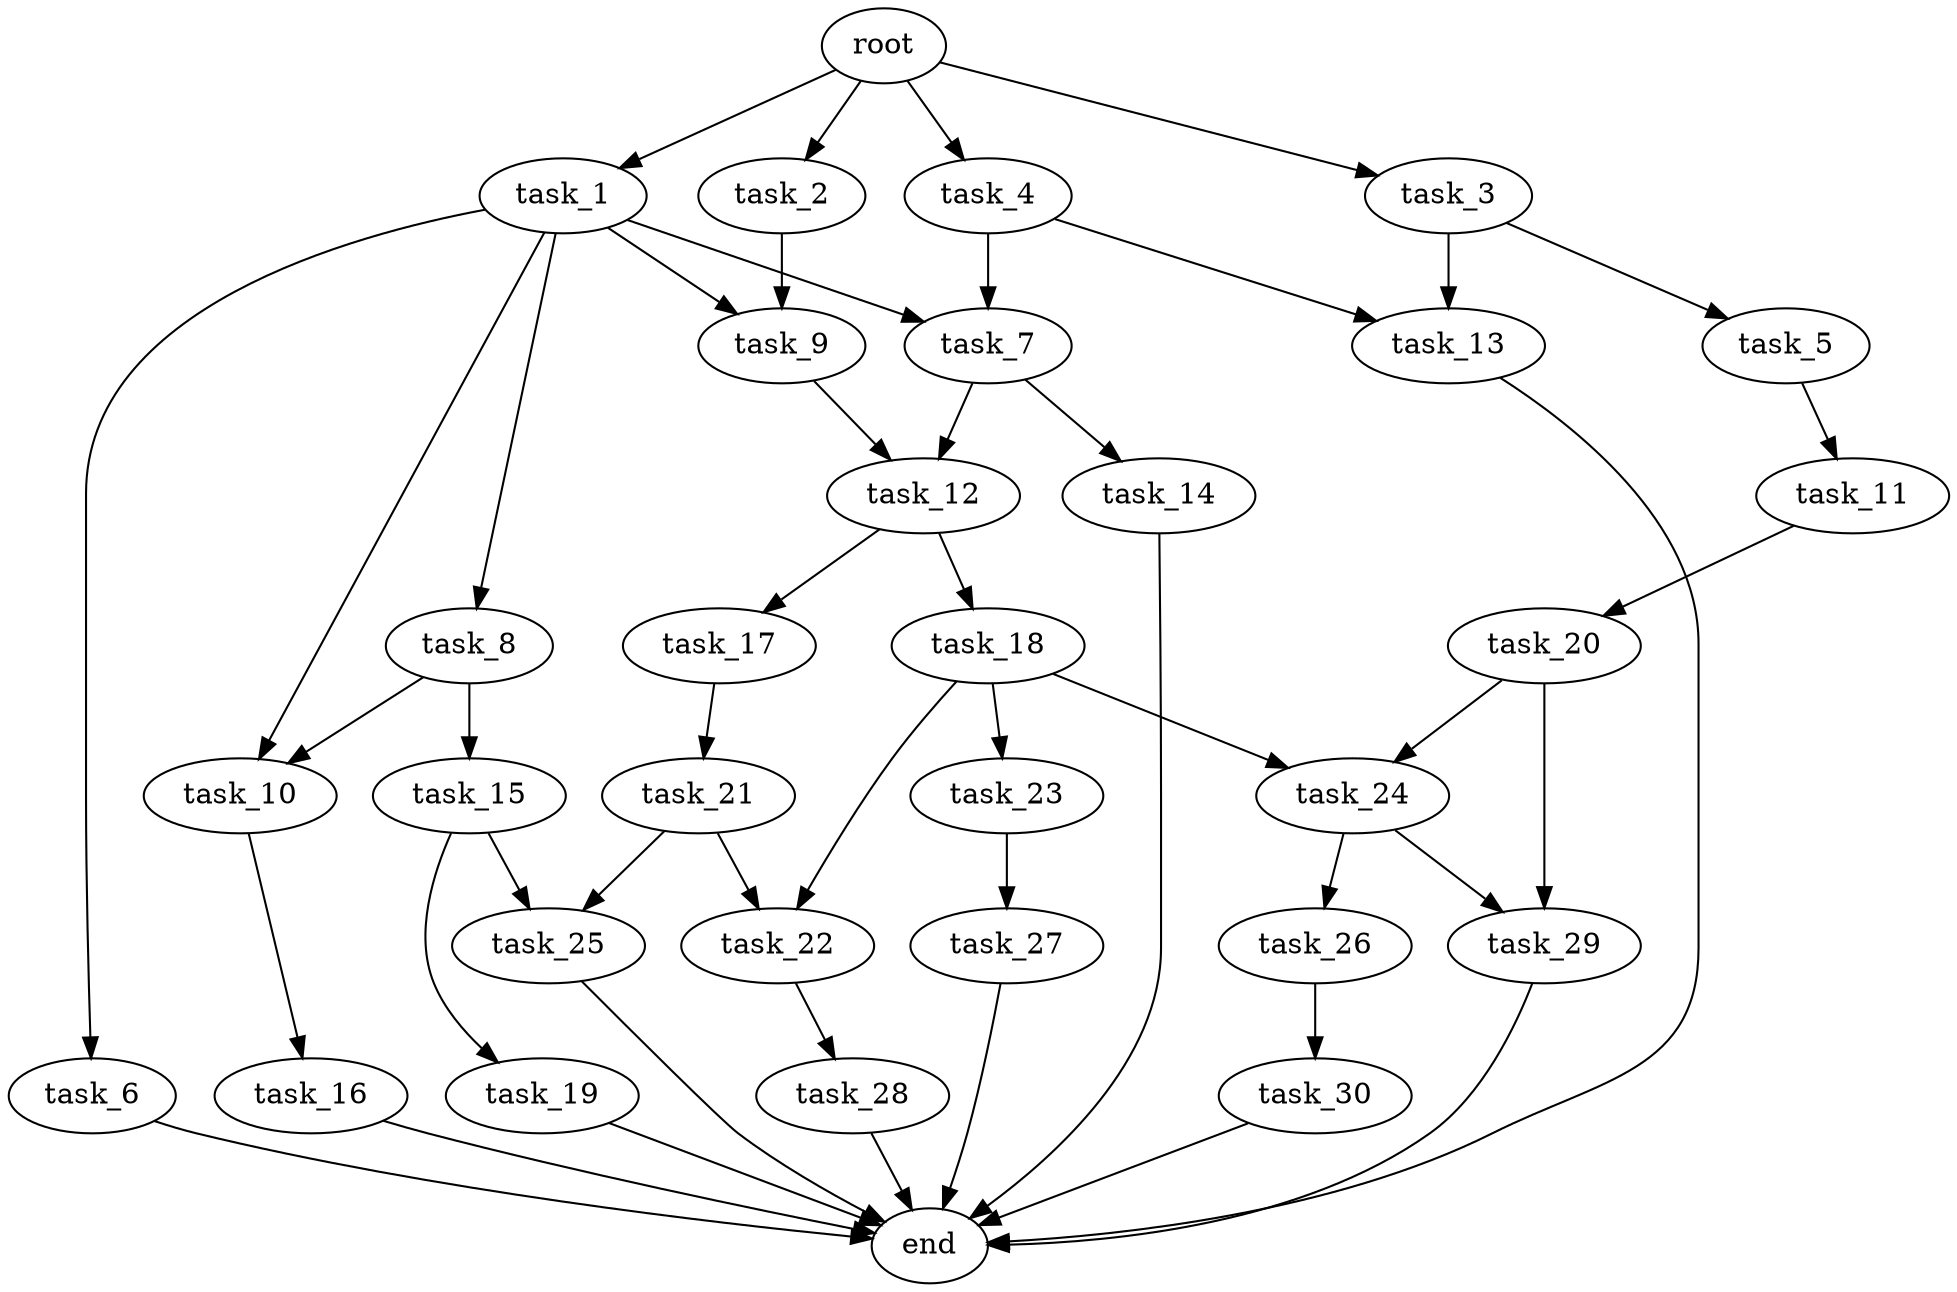 digraph G {
  root [size="0.000000e+00"];
  task_1 [size="1.372156e+10"];
  task_2 [size="7.734831e+10"];
  task_3 [size="7.531825e+10"];
  task_4 [size="1.332329e+10"];
  task_5 [size="9.929409e+10"];
  task_6 [size="1.429388e+10"];
  task_7 [size="5.305552e+10"];
  task_8 [size="8.573894e+08"];
  task_9 [size="6.500552e+10"];
  task_10 [size="4.401554e+10"];
  task_11 [size="7.224598e+10"];
  task_12 [size="6.281172e+10"];
  task_13 [size="1.514590e+10"];
  task_14 [size="4.117687e+10"];
  task_15 [size="6.865975e+10"];
  task_16 [size="8.599765e+10"];
  task_17 [size="8.677936e+09"];
  task_18 [size="1.005551e+10"];
  task_19 [size="7.524704e+10"];
  task_20 [size="5.896150e+10"];
  task_21 [size="3.840935e+10"];
  task_22 [size="9.632524e+10"];
  task_23 [size="3.145722e+10"];
  task_24 [size="1.399162e+10"];
  task_25 [size="2.770400e+10"];
  task_26 [size="8.434029e+09"];
  task_27 [size="5.534413e+10"];
  task_28 [size="6.000479e+10"];
  task_29 [size="6.076323e+10"];
  task_30 [size="7.789918e+10"];
  end [size="0.000000e+00"];

  root -> task_1 [size="1.000000e-12"];
  root -> task_2 [size="1.000000e-12"];
  root -> task_3 [size="1.000000e-12"];
  root -> task_4 [size="1.000000e-12"];
  task_1 -> task_6 [size="1.429388e+08"];
  task_1 -> task_7 [size="2.652776e+08"];
  task_1 -> task_8 [size="8.573894e+06"];
  task_1 -> task_9 [size="3.250276e+08"];
  task_1 -> task_10 [size="2.200777e+08"];
  task_2 -> task_9 [size="3.250276e+08"];
  task_3 -> task_5 [size="9.929409e+08"];
  task_3 -> task_13 [size="7.572950e+07"];
  task_4 -> task_7 [size="2.652776e+08"];
  task_4 -> task_13 [size="7.572950e+07"];
  task_5 -> task_11 [size="7.224598e+08"];
  task_6 -> end [size="1.000000e-12"];
  task_7 -> task_12 [size="3.140586e+08"];
  task_7 -> task_14 [size="4.117687e+08"];
  task_8 -> task_10 [size="2.200777e+08"];
  task_8 -> task_15 [size="6.865975e+08"];
  task_9 -> task_12 [size="3.140586e+08"];
  task_10 -> task_16 [size="8.599765e+08"];
  task_11 -> task_20 [size="5.896150e+08"];
  task_12 -> task_17 [size="8.677936e+07"];
  task_12 -> task_18 [size="1.005551e+08"];
  task_13 -> end [size="1.000000e-12"];
  task_14 -> end [size="1.000000e-12"];
  task_15 -> task_19 [size="7.524704e+08"];
  task_15 -> task_25 [size="1.385200e+08"];
  task_16 -> end [size="1.000000e-12"];
  task_17 -> task_21 [size="3.840935e+08"];
  task_18 -> task_22 [size="4.816262e+08"];
  task_18 -> task_23 [size="3.145722e+08"];
  task_18 -> task_24 [size="6.995810e+07"];
  task_19 -> end [size="1.000000e-12"];
  task_20 -> task_24 [size="6.995810e+07"];
  task_20 -> task_29 [size="3.038162e+08"];
  task_21 -> task_22 [size="4.816262e+08"];
  task_21 -> task_25 [size="1.385200e+08"];
  task_22 -> task_28 [size="6.000479e+08"];
  task_23 -> task_27 [size="5.534413e+08"];
  task_24 -> task_26 [size="8.434029e+07"];
  task_24 -> task_29 [size="3.038162e+08"];
  task_25 -> end [size="1.000000e-12"];
  task_26 -> task_30 [size="7.789918e+08"];
  task_27 -> end [size="1.000000e-12"];
  task_28 -> end [size="1.000000e-12"];
  task_29 -> end [size="1.000000e-12"];
  task_30 -> end [size="1.000000e-12"];
}

